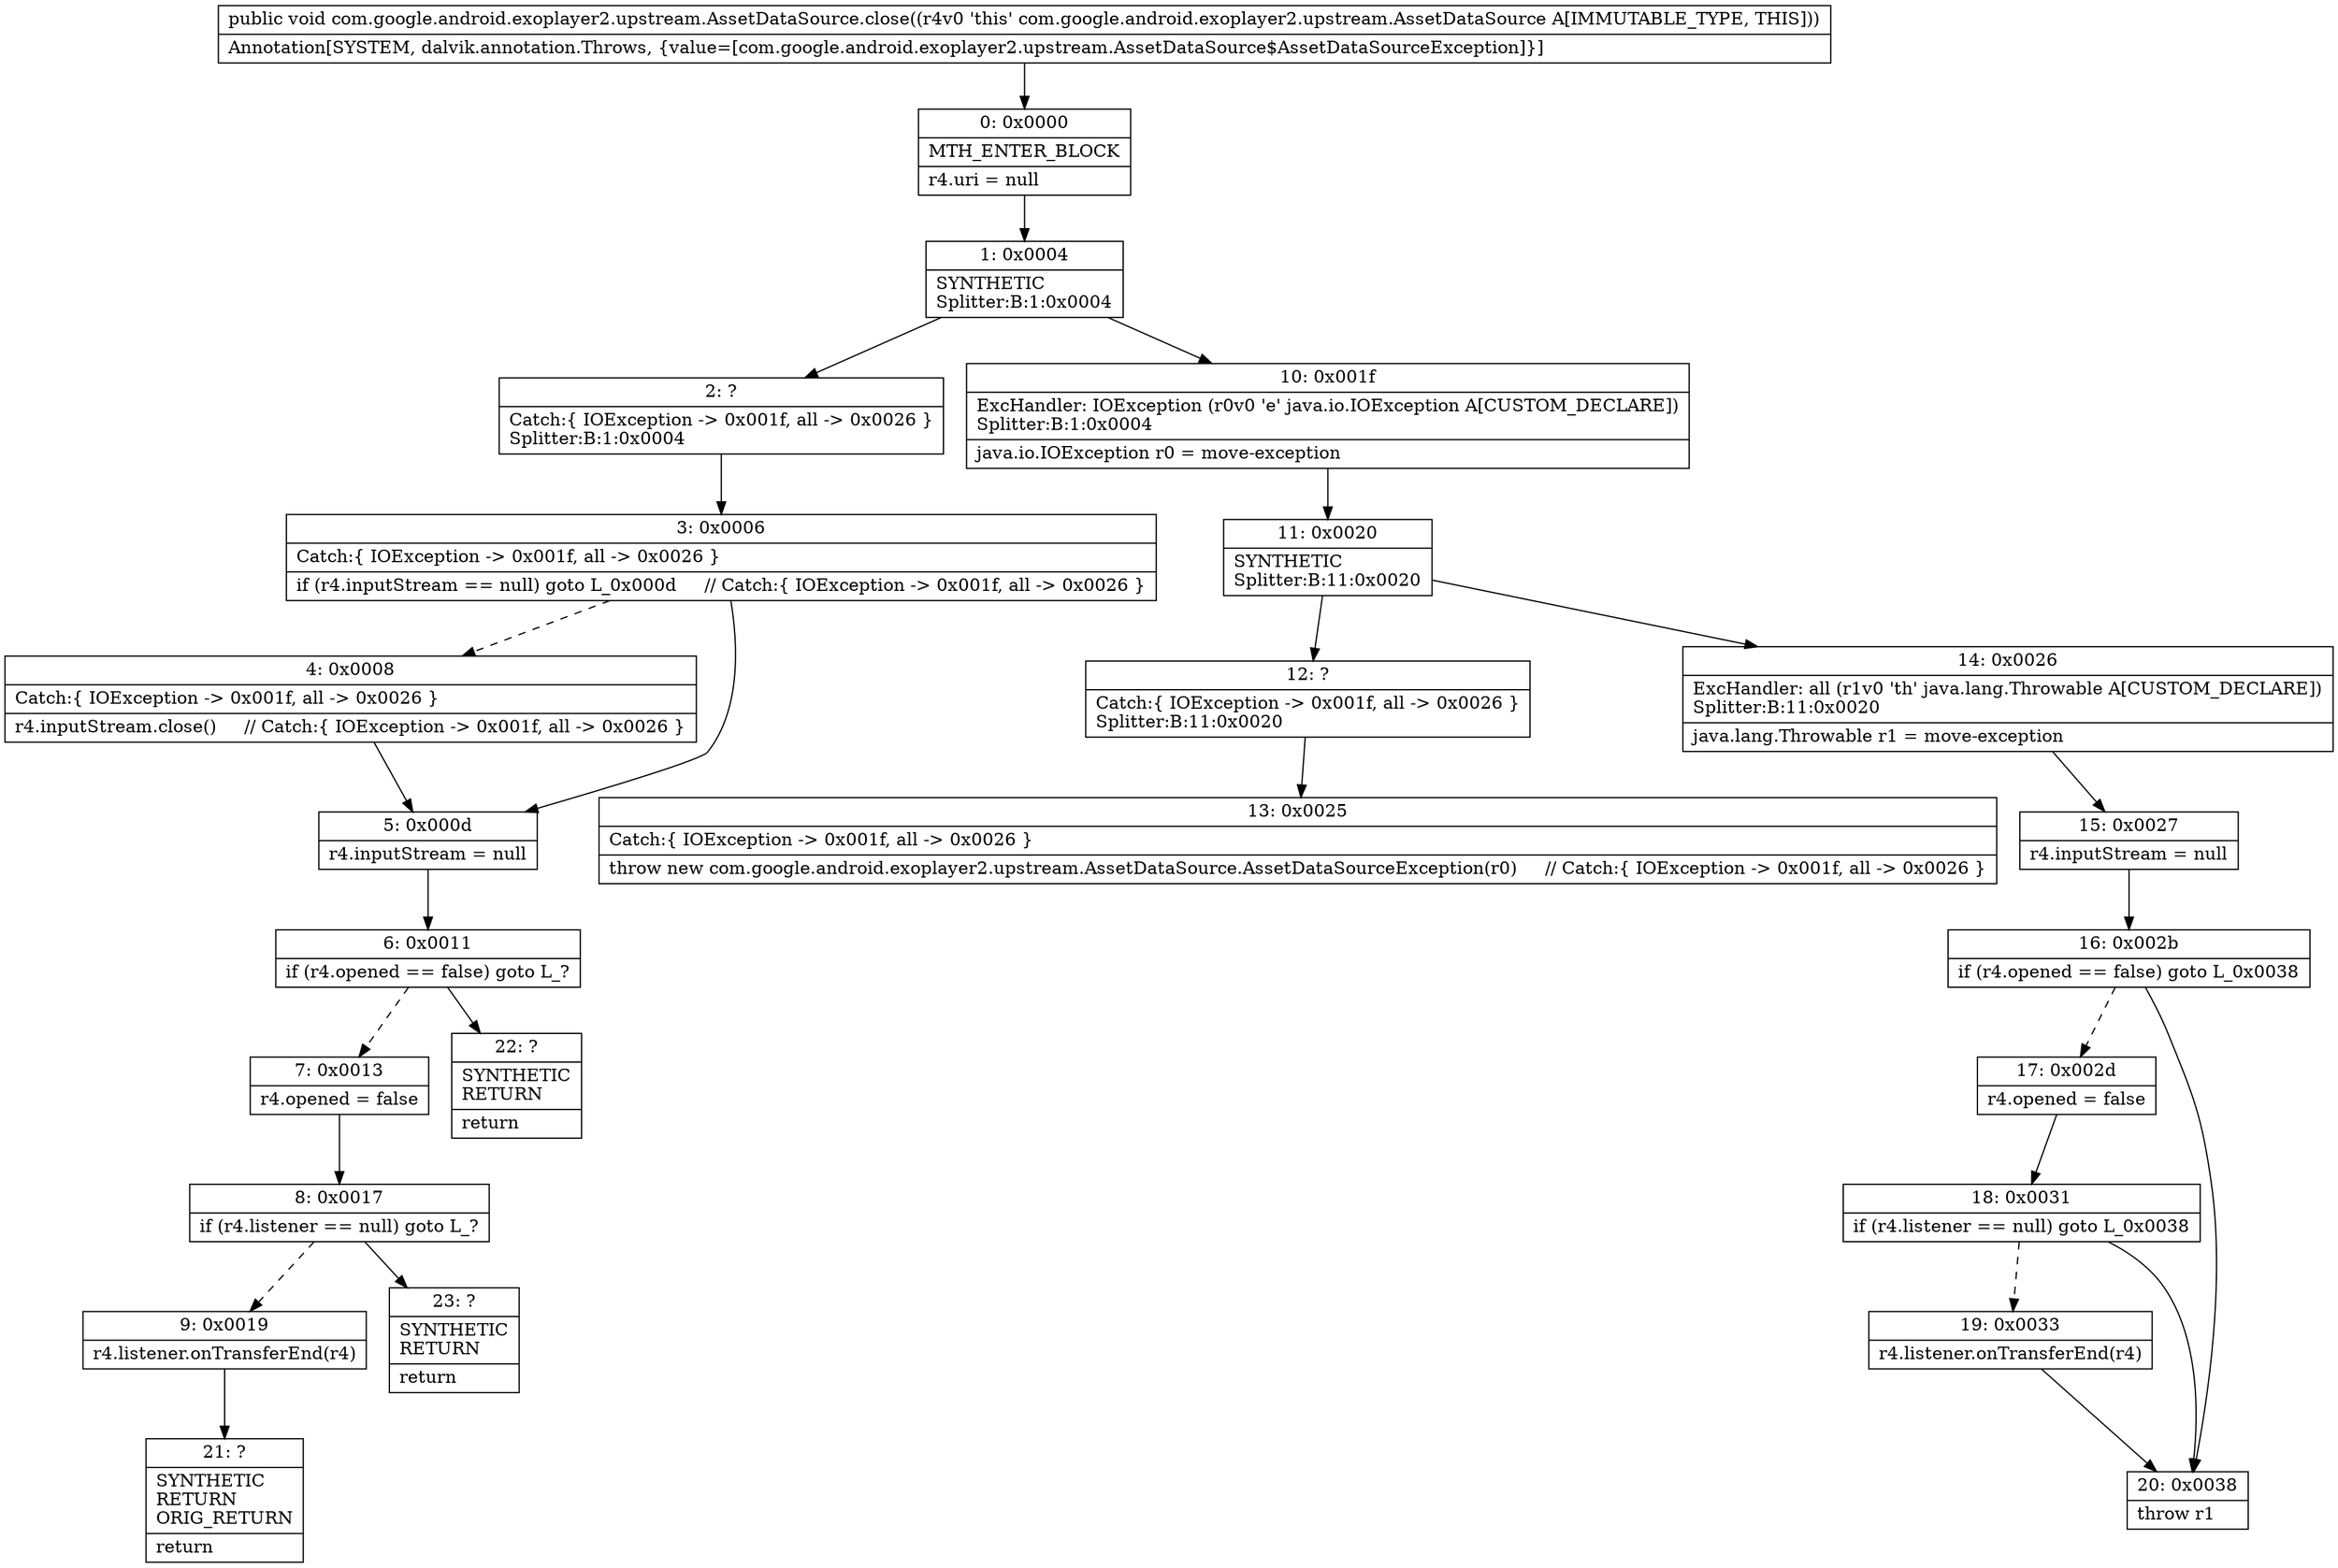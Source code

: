 digraph "CFG forcom.google.android.exoplayer2.upstream.AssetDataSource.close()V" {
Node_0 [shape=record,label="{0\:\ 0x0000|MTH_ENTER_BLOCK\l|r4.uri = null\l}"];
Node_1 [shape=record,label="{1\:\ 0x0004|SYNTHETIC\lSplitter:B:1:0x0004\l}"];
Node_2 [shape=record,label="{2\:\ ?|Catch:\{ IOException \-\> 0x001f, all \-\> 0x0026 \}\lSplitter:B:1:0x0004\l}"];
Node_3 [shape=record,label="{3\:\ 0x0006|Catch:\{ IOException \-\> 0x001f, all \-\> 0x0026 \}\l|if (r4.inputStream == null) goto L_0x000d     \/\/ Catch:\{ IOException \-\> 0x001f, all \-\> 0x0026 \}\l}"];
Node_4 [shape=record,label="{4\:\ 0x0008|Catch:\{ IOException \-\> 0x001f, all \-\> 0x0026 \}\l|r4.inputStream.close()     \/\/ Catch:\{ IOException \-\> 0x001f, all \-\> 0x0026 \}\l}"];
Node_5 [shape=record,label="{5\:\ 0x000d|r4.inputStream = null\l}"];
Node_6 [shape=record,label="{6\:\ 0x0011|if (r4.opened == false) goto L_?\l}"];
Node_7 [shape=record,label="{7\:\ 0x0013|r4.opened = false\l}"];
Node_8 [shape=record,label="{8\:\ 0x0017|if (r4.listener == null) goto L_?\l}"];
Node_9 [shape=record,label="{9\:\ 0x0019|r4.listener.onTransferEnd(r4)\l}"];
Node_10 [shape=record,label="{10\:\ 0x001f|ExcHandler: IOException (r0v0 'e' java.io.IOException A[CUSTOM_DECLARE])\lSplitter:B:1:0x0004\l|java.io.IOException r0 = move\-exception\l}"];
Node_11 [shape=record,label="{11\:\ 0x0020|SYNTHETIC\lSplitter:B:11:0x0020\l}"];
Node_12 [shape=record,label="{12\:\ ?|Catch:\{ IOException \-\> 0x001f, all \-\> 0x0026 \}\lSplitter:B:11:0x0020\l}"];
Node_13 [shape=record,label="{13\:\ 0x0025|Catch:\{ IOException \-\> 0x001f, all \-\> 0x0026 \}\l|throw new com.google.android.exoplayer2.upstream.AssetDataSource.AssetDataSourceException(r0)     \/\/ Catch:\{ IOException \-\> 0x001f, all \-\> 0x0026 \}\l}"];
Node_14 [shape=record,label="{14\:\ 0x0026|ExcHandler: all (r1v0 'th' java.lang.Throwable A[CUSTOM_DECLARE])\lSplitter:B:11:0x0020\l|java.lang.Throwable r1 = move\-exception\l}"];
Node_15 [shape=record,label="{15\:\ 0x0027|r4.inputStream = null\l}"];
Node_16 [shape=record,label="{16\:\ 0x002b|if (r4.opened == false) goto L_0x0038\l}"];
Node_17 [shape=record,label="{17\:\ 0x002d|r4.opened = false\l}"];
Node_18 [shape=record,label="{18\:\ 0x0031|if (r4.listener == null) goto L_0x0038\l}"];
Node_19 [shape=record,label="{19\:\ 0x0033|r4.listener.onTransferEnd(r4)\l}"];
Node_20 [shape=record,label="{20\:\ 0x0038|throw r1\l}"];
Node_21 [shape=record,label="{21\:\ ?|SYNTHETIC\lRETURN\lORIG_RETURN\l|return\l}"];
Node_22 [shape=record,label="{22\:\ ?|SYNTHETIC\lRETURN\l|return\l}"];
Node_23 [shape=record,label="{23\:\ ?|SYNTHETIC\lRETURN\l|return\l}"];
MethodNode[shape=record,label="{public void com.google.android.exoplayer2.upstream.AssetDataSource.close((r4v0 'this' com.google.android.exoplayer2.upstream.AssetDataSource A[IMMUTABLE_TYPE, THIS]))  | Annotation[SYSTEM, dalvik.annotation.Throws, \{value=[com.google.android.exoplayer2.upstream.AssetDataSource$AssetDataSourceException]\}]\l}"];
MethodNode -> Node_0;
Node_0 -> Node_1;
Node_1 -> Node_2;
Node_1 -> Node_10;
Node_2 -> Node_3;
Node_3 -> Node_4[style=dashed];
Node_3 -> Node_5;
Node_4 -> Node_5;
Node_5 -> Node_6;
Node_6 -> Node_7[style=dashed];
Node_6 -> Node_22;
Node_7 -> Node_8;
Node_8 -> Node_9[style=dashed];
Node_8 -> Node_23;
Node_9 -> Node_21;
Node_10 -> Node_11;
Node_11 -> Node_12;
Node_11 -> Node_14;
Node_12 -> Node_13;
Node_14 -> Node_15;
Node_15 -> Node_16;
Node_16 -> Node_17[style=dashed];
Node_16 -> Node_20;
Node_17 -> Node_18;
Node_18 -> Node_19[style=dashed];
Node_18 -> Node_20;
Node_19 -> Node_20;
}

